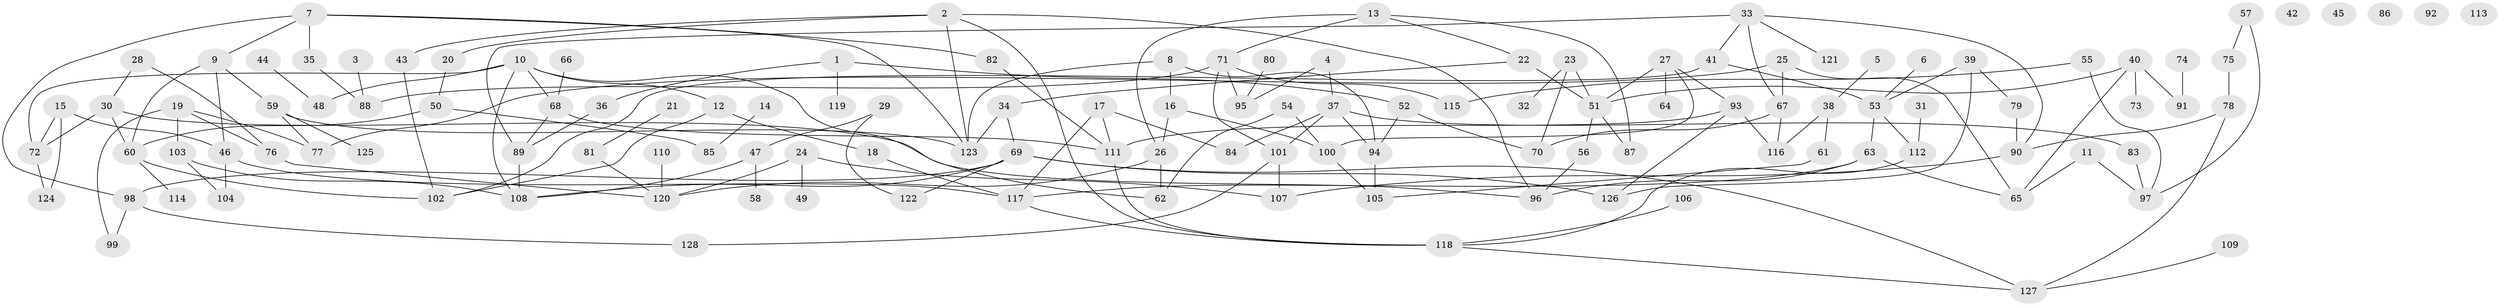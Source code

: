 // coarse degree distribution, {6: 0.06382978723404255, 1: 0.10638297872340426, 2: 0.19148936170212766, 5: 0.14893617021276595, 4: 0.2127659574468085, 3: 0.1276595744680851, 9: 0.02127659574468085, 7: 0.10638297872340426, 10: 0.02127659574468085}
// Generated by graph-tools (version 1.1) at 2025/35/03/04/25 23:35:44]
// undirected, 128 vertices, 178 edges
graph export_dot {
  node [color=gray90,style=filled];
  1;
  2;
  3;
  4;
  5;
  6;
  7;
  8;
  9;
  10;
  11;
  12;
  13;
  14;
  15;
  16;
  17;
  18;
  19;
  20;
  21;
  22;
  23;
  24;
  25;
  26;
  27;
  28;
  29;
  30;
  31;
  32;
  33;
  34;
  35;
  36;
  37;
  38;
  39;
  40;
  41;
  42;
  43;
  44;
  45;
  46;
  47;
  48;
  49;
  50;
  51;
  52;
  53;
  54;
  55;
  56;
  57;
  58;
  59;
  60;
  61;
  62;
  63;
  64;
  65;
  66;
  67;
  68;
  69;
  70;
  71;
  72;
  73;
  74;
  75;
  76;
  77;
  78;
  79;
  80;
  81;
  82;
  83;
  84;
  85;
  86;
  87;
  88;
  89;
  90;
  91;
  92;
  93;
  94;
  95;
  96;
  97;
  98;
  99;
  100;
  101;
  102;
  103;
  104;
  105;
  106;
  107;
  108;
  109;
  110;
  111;
  112;
  113;
  114;
  115;
  116;
  117;
  118;
  119;
  120;
  121;
  122;
  123;
  124;
  125;
  126;
  127;
  128;
  1 -- 36;
  1 -- 52;
  1 -- 119;
  2 -- 20;
  2 -- 43;
  2 -- 96;
  2 -- 118;
  2 -- 123;
  3 -- 88;
  4 -- 37;
  4 -- 95;
  5 -- 38;
  6 -- 53;
  7 -- 9;
  7 -- 35;
  7 -- 82;
  7 -- 98;
  7 -- 123;
  8 -- 16;
  8 -- 94;
  8 -- 123;
  9 -- 46;
  9 -- 59;
  9 -- 60;
  10 -- 12;
  10 -- 48;
  10 -- 62;
  10 -- 68;
  10 -- 72;
  10 -- 108;
  11 -- 65;
  11 -- 97;
  12 -- 18;
  12 -- 102;
  13 -- 22;
  13 -- 26;
  13 -- 71;
  13 -- 87;
  14 -- 85;
  15 -- 46;
  15 -- 72;
  15 -- 124;
  16 -- 26;
  16 -- 100;
  17 -- 84;
  17 -- 111;
  17 -- 117;
  18 -- 117;
  19 -- 76;
  19 -- 77;
  19 -- 99;
  19 -- 103;
  20 -- 50;
  21 -- 81;
  22 -- 34;
  22 -- 51;
  23 -- 32;
  23 -- 51;
  23 -- 70;
  24 -- 49;
  24 -- 107;
  24 -- 120;
  25 -- 65;
  25 -- 67;
  25 -- 77;
  26 -- 62;
  26 -- 120;
  27 -- 51;
  27 -- 64;
  27 -- 93;
  27 -- 100;
  28 -- 30;
  28 -- 76;
  29 -- 47;
  29 -- 122;
  30 -- 60;
  30 -- 72;
  30 -- 96;
  31 -- 112;
  33 -- 41;
  33 -- 67;
  33 -- 89;
  33 -- 90;
  33 -- 121;
  34 -- 69;
  34 -- 123;
  35 -- 88;
  36 -- 89;
  37 -- 83;
  37 -- 84;
  37 -- 94;
  37 -- 101;
  38 -- 61;
  38 -- 116;
  39 -- 53;
  39 -- 79;
  39 -- 126;
  40 -- 51;
  40 -- 65;
  40 -- 73;
  40 -- 91;
  41 -- 53;
  41 -- 102;
  43 -- 102;
  44 -- 48;
  46 -- 104;
  46 -- 117;
  47 -- 58;
  47 -- 108;
  50 -- 60;
  50 -- 85;
  51 -- 56;
  51 -- 87;
  52 -- 70;
  52 -- 94;
  53 -- 63;
  53 -- 112;
  54 -- 62;
  54 -- 100;
  55 -- 97;
  55 -- 115;
  56 -- 96;
  57 -- 75;
  57 -- 97;
  59 -- 77;
  59 -- 123;
  59 -- 125;
  60 -- 102;
  60 -- 114;
  61 -- 105;
  63 -- 65;
  63 -- 96;
  63 -- 117;
  66 -- 68;
  67 -- 70;
  67 -- 116;
  68 -- 89;
  68 -- 111;
  69 -- 98;
  69 -- 108;
  69 -- 122;
  69 -- 126;
  69 -- 127;
  71 -- 88;
  71 -- 95;
  71 -- 101;
  71 -- 115;
  72 -- 124;
  74 -- 91;
  75 -- 78;
  76 -- 120;
  78 -- 90;
  78 -- 127;
  79 -- 90;
  80 -- 95;
  81 -- 120;
  82 -- 111;
  83 -- 97;
  89 -- 108;
  90 -- 107;
  93 -- 111;
  93 -- 116;
  93 -- 126;
  94 -- 105;
  98 -- 99;
  98 -- 128;
  100 -- 105;
  101 -- 107;
  101 -- 128;
  103 -- 104;
  103 -- 108;
  106 -- 118;
  109 -- 127;
  110 -- 120;
  111 -- 118;
  112 -- 118;
  117 -- 118;
  118 -- 127;
}
